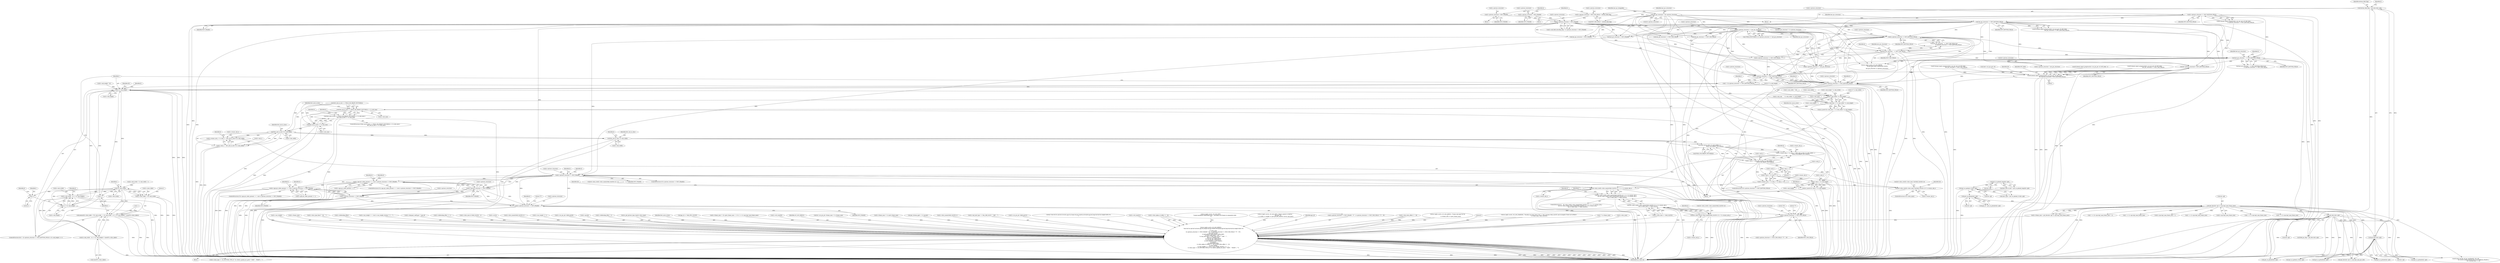 digraph "0_FFmpeg_29ffeef5e73b8f41ff3a3f2242d356759c66f91f@pointer" {
"1001781" [label="(Call,h0->picture_structure==PICT_BOTTOM_FIELD)"];
"1001313" [label="(Call,last_pic_structure == PICT_BOTTOM_FIELD)"];
"1001017" [label="(Call,last_pic_structure = h0->picture_structure)"];
"1000218" [label="(Call,h->picture_structure == PICT_BOTTOM_FIELD)"];
"1001387" [label="(Call,h->picture_structure == PICT_BOTTOM_FIELD)"];
"1001115" [label="(Call,h->picture_structure != PICT_FRAME)"];
"1001043" [label="(Call,h->picture_structure = PICT_FRAME)"];
"1001097" [label="(Call,h->picture_structure = PICT_FRAME)"];
"1001088" [label="(Call,h->picture_structure = PICT_TOP_FIELD + bottom_field_flag)"];
"1001081" [label="(Call,bottom_field_flag = get_bits1(&h->gb))"];
"1001083" [label="(Call,get_bits1(&h->gb))"];
"1001073" [label="(Call,get_bits1(&h->gb))"];
"1000997" [label="(Call,get_bits(&h->gb, h->sps.log2_max_frame_num))"];
"1000300" [label="(Call,get_ue_golomb(&h->gb))"];
"1000230" [label="(Call,get_ue_golomb_31(&h->gb))"];
"1000168" [label="(Call,get_ue_golomb_long(&h->gb))"];
"1001321" [label="(Call,h->picture_structure == last_pic_structure)"];
"1001393" [label="(Call,last_pic_structure   == PICT_BOTTOM_FIELD)"];
"1001384" [label="(Call,last_pic_structure   == PICT_TOP_FIELD)"];
"1001773" [label="(Call,ff_thread_report_progress(&h0->cur_pic_ptr->tf, INT_MAX,\n                                              h0->picture_structure==PICT_BOTTOM_FIELD))"];
"1001845" [label="(Call,h->picture_structure == PICT_BOTTOM_FIELD)"];
"1001843" [label="(Call,i = (h->picture_structure == PICT_BOTTOM_FIELD))"];
"1001850" [label="(Call,i<h->mb_height)"];
"1001862" [label="(Call,i*h->mb_stride)"];
"1001855" [label="(Call,i++)"];
"1001857" [label="(Call,memset(h->slice_table + i*h->mb_stride, -1, (h->mb_stride - (i+1==h->mb_height)) * sizeof(*h->slice_table)))"];
"1001858" [label="(Call,h->slice_table + i*h->mb_stride)"];
"1001870" [label="(Call,h->mb_stride - (i+1==h->mb_height))"];
"1001869" [label="(Call,(h->mb_stride - (i+1==h->mb_height)) * sizeof(*h->slice_table))"];
"1001874" [label="(Call,i+1==h->mb_height)"];
"1001875" [label="(Call,i+1)"];
"1001978" [label="(Call,h->mb_width * h->mb_height)"];
"1001974" [label="(Call,h->mb_num == h->mb_width * h->mb_height)"];
"1001973" [label="(Call,av_assert1(h->mb_num == h->mb_width * h->mb_height))"];
"1001987" [label="(Call,first_mb_in_slice << FIELD_OR_MBAFF_PICTURE(h) >= h->mb_num)"];
"1001986" [label="(Call,first_mb_in_slice << FIELD_OR_MBAFF_PICTURE(h) >= h->mb_num ||\n        first_mb_in_slice >= h->mb_num)"];
"1001995" [label="(Call,first_mb_in_slice >= h->mb_num)"];
"1002017" [label="(Call,first_mb_in_slice % h->mb_width)"];
"1002009" [label="(Call,h->resync_mb_x = h->mb_x =  first_mb_in_slice % h->mb_width)"];
"1002013" [label="(Call,h->mb_x =  first_mb_in_slice % h->mb_width)"];
"1002031" [label="(Call,first_mb_in_slice / h->mb_width)"];
"1002030" [label="(Call,(first_mb_in_slice / h->mb_width) <<\n                               FIELD_OR_MBAFF_PICTURE(h))"];
"1002022" [label="(Call,h->resync_mb_y = h->mb_y = (first_mb_in_slice / h->mb_width) <<\n                               FIELD_OR_MBAFF_PICTURE(h))"];
"1002926" [label="(Call,h0->slice_row[(h->slice_num-1)&(MAX_SLICES-1)]= h->resync_mb_y)"];
"1002945" [label="(Call,h0->slice_row[h->slice_num&(MAX_SLICES-1)] + 3 >= h->resync_mb_y)"];
"1002944" [label="(Call,h0->slice_row[h->slice_num&(MAX_SLICES-1)] + 3 >= h->resync_mb_y\n        && h0->slice_row[h->slice_num&(MAX_SLICES-1)] <= h->resync_mb_y\n        && h->slice_num >= MAX_SLICES)"];
"1002963" [label="(Call,h0->slice_row[h->slice_num&(MAX_SLICES-1)] <= h->resync_mb_y)"];
"1002962" [label="(Call,h0->slice_row[h->slice_num&(MAX_SLICES-1)] <= h->resync_mb_y\n        && h->slice_num >= MAX_SLICES)"];
"1002026" [label="(Call,h->mb_y = (first_mb_in_slice / h->mb_width) <<\n                               FIELD_OR_MBAFF_PICTURE(h))"];
"1002044" [label="(Call,h->resync_mb_y = h->mb_y = h->mb_y + 1)"];
"1002048" [label="(Call,h->mb_y = h->mb_y + 1)"];
"1002058" [label="(Call,h->mb_y < h->mb_height)"];
"1002057" [label="(Call,av_assert1(h->mb_y < h->mb_height))"];
"1002052" [label="(Call,h->mb_y + 1)"];
"1003314" [label="(Call,av_log(h->avctx, AV_LOG_DEBUG,\n               \"slice:%d %s mb:%d %c%s%s pps:%u frame:%d poc:%d/%d ref:%d/%d qp:%d loop:%d:%d:%d weight:%d%s %s\n\",\n               h->slice_num,\n               (h->picture_structure == PICT_FRAME ? \"F\" : h->picture_structure == PICT_TOP_FIELD ? \"T\" : \"B\"),\n               first_mb_in_slice,\n               av_get_picture_type_char(h->slice_type),\n               h->slice_type_fixed ? \" fix\" : \"\",\n               h->nal_unit_type == NAL_IDR_SLICE ? \" IDR\" : \"\",\n               pps_id, h->frame_num,\n               h->cur_pic_ptr->field_poc[0],\n               h->cur_pic_ptr->field_poc[1],\n               h->ref_count[0], h->ref_count[1],\n               h->qscale,\n               h->deblocking_filter,\n               h->slice_alpha_c0_offset / 2 - 26, h->slice_beta_offset / 2 - 26,\n               h->use_weight,\n               h->use_weight == 1 && h->use_weight_chroma ? \"c\" : \"\",\n               h->slice_type == AV_PICTURE_TYPE_B ? (h->direct_spatial_mv_pred ? \"SPAT\" : \"TEMP\") : \"\"))"];
"1002039" [label="(Call,h->picture_structure == PICT_BOTTOM_FIELD)"];
"1002066" [label="(Call,h->picture_structure == PICT_FRAME)"];
"1002151" [label="(Call,h->pps.pic_order_present == 1 && h->picture_structure == PICT_FRAME)"];
"1002201" [label="(Call,h->pps.pic_order_present == 1 && h->picture_structure == PICT_FRAME)"];
"1002159" [label="(Call,h->picture_structure == PICT_FRAME)"];
"1002209" [label="(Call,h->picture_structure == PICT_FRAME)"];
"1003324" [label="(Call,h->picture_structure == PICT_FRAME)"];
"1003331" [label="(Call,h->picture_structure == PICT_TOP_FIELD)"];
"1001096" [label="(Block,)"];
"1002018" [label="(Identifier,first_mb_in_slice)"];
"1001208" [label="(Call,1 << h->sps.log2_max_frame_num)"];
"1001677" [label="(Call,h->mb_width  * 16)"];
"1002195" [label="(Call,get_se_golomb(&h->gb))"];
"1002964" [label="(Call,h0->slice_row[h->slice_num&(MAX_SLICES-1)])"];
"1001082" [label="(Identifier,bottom_field_flag)"];
"1001774" [label="(Call,&h0->cur_pic_ptr->tf)"];
"1001084" [label="(Call,&h->gb)"];
"1001982" [label="(Call,h->mb_height)"];
"1000997" [label="(Call,get_bits(&h->gb, h->sps.log2_max_frame_num))"];
"1002048" [label="(Call,h->mb_y = h->mb_y + 1)"];
"1002038" [label="(ControlStructure,if (h->picture_structure == PICT_BOTTOM_FIELD))"];
"1002030" [label="(Call,(first_mb_in_slice / h->mb_width) <<\n                               FIELD_OR_MBAFF_PICTURE(h))"];
"1003420" [label="(Call,h->slice_type == AV_PICTURE_TYPE_B ? (h->direct_spatial_mv_pred ? \"SPAT\" : \"TEMP\") : \"\")"];
"1001104" [label="(Identifier,h)"];
"1002411" [label="(Call,ff_h264_decode_ref_pic_marking(h0, &h->gb,\n                                             !(h->avctx->active_thread_type & FF_THREAD_FRAME) ||\n                                             h0->current_slice == 0))"];
"1001437" [label="(Call,h->picture_structure = last_pic_structure)"];
"1001979" [label="(Call,h->mb_width)"];
"1001044" [label="(Call,h->picture_structure)"];
"1002023" [label="(Call,h->resync_mb_y)"];
"1003375" [label="(Call,h->ref_count[0])"];
"1001788" [label="(Identifier,h0)"];
"1002151" [label="(Call,h->pps.pic_order_present == 1 && h->picture_structure == PICT_FRAME)"];
"1002217" [label="(Identifier,h)"];
"1003318" [label="(Identifier,AV_LOG_DEBUG)"];
"1001780" [label="(Identifier,INT_MAX)"];
"1001881" [label="(Call,sizeof(*h->slice_table))"];
"1002109" [label="(Call,h->sps.log2_max_frame_num + 1)"];
"1002036" [label="(Call,FIELD_OR_MBAFF_PICTURE(h))"];
"1001129" [label="(Call,last_pic_structure != h->picture_structure)"];
"1001763" [label="(Call,h0->cur_pic_ptr->frame_num != h->frame_num)"];
"1002074" [label="(Identifier,h)"];
"1003324" [label="(Call,h->picture_structure == PICT_FRAME)"];
"1001451" [label="(Call,h->frame_num != h->prev_frame_num)"];
"1000998" [label="(Call,&h->gb)"];
"1001317" [label="(Call,!FIELD_PICTURE(h) || h->picture_structure == last_pic_structure)"];
"1001325" [label="(Identifier,last_pic_structure)"];
"1001385" [label="(Identifier,last_pic_structure)"];
"1001857" [label="(Call,memset(h->slice_table + i*h->mb_stride, -1, (h->mb_stride - (i+1==h->mb_height)) * sizeof(*h->slice_table)))"];
"1003333" [label="(Identifier,h)"];
"1003323" [label="(Call,h->picture_structure == PICT_FRAME ? \"F\" : h->picture_structure == PICT_TOP_FIELD ? \"T\" : \"B\")"];
"1002065" [label="(ControlStructure,if (h->picture_structure == PICT_FRAME))"];
"1002010" [label="(Call,h->resync_mb_x)"];
"1001985" [label="(ControlStructure,if (first_mb_in_slice << FIELD_OR_MBAFF_PICTURE(h) >= h->mb_num ||\n        first_mb_in_slice >= h->mb_num))"];
"1002590" [label="(Call,get_chroma_qp(h, 1, h->qscale))"];
"1002163" [label="(Identifier,PICT_FRAME)"];
"1002201" [label="(Call,h->pps.pic_order_present == 1 && h->picture_structure == PICT_FRAME)"];
"1001092" [label="(Call,PICT_TOP_FIELD + bottom_field_flag)"];
"1001997" [label="(Call,h->mb_num)"];
"1002068" [label="(Identifier,h)"];
"1002968" [label="(Call,h->slice_num&(MAX_SLICES-1))"];
"1001743" [label="(Call,h->picture_structure == last_pic_structure)"];
"1001305" [label="(Call,ff_thread_report_progress(&h0->cur_pic_ptr->tf, INT_MAX,\n                                           last_pic_structure == PICT_BOTTOM_FIELD))"];
"1001314" [label="(Identifier,last_pic_structure)"];
"1002094" [label="(Identifier,h)"];
"1001113" [label="(Identifier,h)"];
"1001088" [label="(Call,h->picture_structure = PICT_TOP_FIELD + bottom_field_flag)"];
"1002049" [label="(Call,h->mb_y)"];
"1002026" [label="(Call,h->mb_y = (first_mb_in_slice / h->mb_width) <<\n                               FIELD_OR_MBAFF_PICTURE(h))"];
"1000218" [label="(Call,h->picture_structure == PICT_BOTTOM_FIELD)"];
"1002024" [label="(Identifier,h)"];
"1001896" [label="(Call,h->mb_height * h->mb_stride)"];
"1001844" [label="(Identifier,i)"];
"1001083" [label="(Call,get_bits1(&h->gb))"];
"1001973" [label="(Call,av_assert1(h->mb_num == h->mb_width * h->mb_height))"];
"1000301" [label="(Call,&h->gb)"];
"1003328" [label="(Identifier,PICT_FRAME)"];
"1002922" [label="(ControlStructure,if (h->slice_num))"];
"1000298" [label="(Call,pps_id = get_ue_golomb(&h->gb))"];
"1003349" [label="(Call,h->nal_unit_type == NAL_IDR_SLICE ? \" IDR\" : \"\")"];
"1002980" [label="(Identifier,h)"];
"1000169" [label="(Call,&h->gb)"];
"1003332" [label="(Call,h->picture_structure)"];
"1003368" [label="(Call,h->cur_pic_ptr->field_poc[1])"];
"1003319" [label="(Literal,\"slice:%d %s mb:%d %c%s%s pps:%u frame:%d poc:%d/%d ref:%d/%d qp:%d loop:%d:%d:%d weight:%d%s %s\n\")"];
"1001878" [label="(Call,h->mb_height)"];
"1003380" [label="(Call,h->ref_count[1])"];
"1001313" [label="(Call,last_pic_structure == PICT_BOTTOM_FIELD)"];
"1002058" [label="(Call,h->mb_y < h->mb_height)"];
"1003337" [label="(Literal,\"B\")"];
"1001867" [label="(Call,-1)"];
"1001995" [label="(Call,first_mb_in_slice >= h->mb_num)"];
"1001876" [label="(Identifier,i)"];
"1002045" [label="(Call,h->resync_mb_y)"];
"1001363" [label="(Call,last_pic_structure != PICT_FRAME)"];
"1003331" [label="(Call,h->picture_structure == PICT_TOP_FIELD)"];
"1001988" [label="(Call,first_mb_in_slice << FIELD_OR_MBAFF_PICTURE(h))"];
"1002940" [label="(Call,h->resync_mb_y)"];
"1002066" [label="(Call,h->picture_structure == PICT_FRAME)"];
"1000993" [label="(Call,h->frame_num = get_bits(&h->gb, h->sps.log2_max_frame_num))"];
"1001875" [label="(Call,i+1)"];
"1002017" [label="(Call,first_mb_in_slice % h->mb_width)"];
"1003435" [label="(MethodReturn,static int)"];
"1002032" [label="(Identifier,first_mb_in_slice)"];
"1001111" [label="(Call,h->mb_field_decoding_flag = h->picture_structure != PICT_FRAME)"];
"1002040" [label="(Call,h->picture_structure)"];
"1001785" [label="(Identifier,PICT_BOTTOM_FIELD)"];
"1001846" [label="(Call,h->picture_structure)"];
"1001080" [label="(Block,)"];
"1003391" [label="(Call,h->slice_alpha_c0_offset / 2 - 26)"];
"1001321" [label="(Call,h->picture_structure == last_pic_structure)"];
"1001850" [label="(Call,i<h->mb_height)"];
"1001842" [label="(ControlStructure,for(i = (h->picture_structure == PICT_BOTTOM_FIELD); i<h->mb_height; i++))"];
"1001781" [label="(Call,h0->picture_structure==PICT_BOTTOM_FIELD)"];
"1001101" [label="(Identifier,PICT_FRAME)"];
"1001479" [label="(Call,1 << h->sps.log2_max_frame_num)"];
"1001331" [label="(Call,last_pic_structure != PICT_FRAME)"];
"1001392" [label="(Call,last_pic_structure   == PICT_BOTTOM_FIELD &&\n                           h->picture_structure == PICT_TOP_FIELD)"];
"1001989" [label="(Identifier,first_mb_in_slice)"];
"1002022" [label="(Call,h->resync_mb_y = h->mb_y = (first_mb_in_slice / h->mb_width) <<\n                               FIELD_OR_MBAFF_PICTURE(h))"];
"1001386" [label="(Identifier,PICT_TOP_FIELD)"];
"1001858" [label="(Call,h->slice_table + i*h->mb_stride)"];
"1002927" [label="(Call,h0->slice_row[(h->slice_num-1)&(MAX_SLICES-1)])"];
"1002009" [label="(Call,h->resync_mb_x = h->mb_x =  first_mb_in_slice % h->mb_width)"];
"1002832" [label="(Call,av_log(h->avctx, AV_LOG_INFO,\n                       \"Cannot parallelize deblocking type 1, decoding such frames in sequential order\n\"))"];
"1000887" [label="(Call,av_log(h->avctx, AV_LOG_INFO, \"Reinit context to %dx%d, \"\n               \"pix_fmt: %s\n\", h->width, h->height, av_get_pix_fmt_name(h->avctx->pix_fmt)))"];
"1001343" [label="(Call,last_pic_structure == PICT_TOP_FIELD)"];
"1002122" [label="(Call,get_ue_golomb(&h->gb))"];
"1001388" [label="(Call,h->picture_structure)"];
"1000127" [label="(Block,)"];
"1003357" [label="(Identifier,pps_id)"];
"1001852" [label="(Call,h->mb_height)"];
"1002949" [label="(Identifier,h0)"];
"1001002" [label="(Call,h->sps.log2_max_frame_num)"];
"1002213" [label="(Identifier,PICT_FRAME)"];
"1000719" [label="(Call,16 * h->mb_width)"];
"1001023" [label="(Identifier,last_pic_droppable)"];
"1000230" [label="(Call,get_ue_golomb_31(&h->gb))"];
"1001884" [label="(Identifier,h)"];
"1002946" [label="(Call,h0->slice_row[h->slice_num&(MAX_SLICES-1)] + 3)"];
"1002963" [label="(Call,h0->slice_row[h->slice_num&(MAX_SLICES-1)] <= h->resync_mb_y)"];
"1002996" [label="(Identifier,j)"];
"1003398" [label="(Call,h->slice_beta_offset / 2 - 26)"];
"1002210" [label="(Call,h->picture_structure)"];
"1002226" [label="(Identifier,h)"];
"1001322" [label="(Call,h->picture_structure)"];
"1001911" [label="(Identifier,h0)"];
"1002046" [label="(Identifier,h)"];
"1001119" [label="(Identifier,PICT_FRAME)"];
"1001500" [label="(Call,av_log(h->avctx, AV_LOG_DEBUG, \"Frame num gap %d %d\n\",\n                   h->frame_num, h->prev_frame_num))"];
"1002152" [label="(Call,h->pps.pic_order_present == 1)"];
"1002943" [label="(ControlStructure,if (   h0->slice_row[h->slice_num&(MAX_SLICES-1)] + 3 >= h->resync_mb_y\n        && h0->slice_row[h->slice_num&(MAX_SLICES-1)] <= h->resync_mb_y\n        && h->slice_num >= MAX_SLICES))"];
"1001396" [label="(Call,h->picture_structure == PICT_TOP_FIELD)"];
"1002033" [label="(Call,h->mb_width)"];
"1002944" [label="(Call,h0->slice_row[h->slice_num&(MAX_SLICES-1)] + 3 >= h->resync_mb_y\n        && h0->slice_row[h->slice_num&(MAX_SLICES-1)] <= h->resync_mb_y\n        && h->slice_num >= MAX_SLICES)"];
"1001782" [label="(Call,h0->picture_structure)"];
"1001773" [label="(Call,ff_thread_report_progress(&h0->cur_pic_ptr->tf, INT_MAX,\n                                              h0->picture_structure==PICT_BOTTOM_FIELD))"];
"1003434" [label="(Literal,0)"];
"1001395" [label="(Identifier,PICT_BOTTOM_FIELD)"];
"1001864" [label="(Call,h->mb_stride)"];
"1002984" [label="(Call,av_log(h->avctx, AV_LOG_WARNING, \"Possibly too many slices (%d >= %d), increase MAX_SLICES and recompile if there are artifacts\n\", h->slice_num, MAX_SLICES))"];
"1002178" [label="(Identifier,h)"];
"1001097" [label="(Call,h->picture_structure = PICT_FRAME)"];
"1001018" [label="(Identifier,last_pic_structure)"];
"1001870" [label="(Call,h->mb_stride - (i+1==h->mb_height))"];
"1002097" [label="(Call,2 * h->frame_num)"];
"1002945" [label="(Call,h0->slice_row[h->slice_num&(MAX_SLICES-1)] + 3 >= h->resync_mb_y)"];
"1002067" [label="(Call,h->picture_structure)"];
"1001986" [label="(Call,first_mb_in_slice << FIELD_OR_MBAFF_PICTURE(h) >= h->mb_num ||\n        first_mb_in_slice >= h->mb_num)"];
"1002966" [label="(Identifier,h0)"];
"1001043" [label="(Call,h->picture_structure = PICT_FRAME)"];
"1001398" [label="(Identifier,h)"];
"1002019" [label="(Call,h->mb_width)"];
"1003320" [label="(Call,h->slice_num)"];
"1001772" [label="(Block,)"];
"1002070" [label="(Identifier,PICT_FRAME)"];
"1001391" [label="(Identifier,PICT_BOTTOM_FIELD)"];
"1001849" [label="(Identifier,PICT_BOTTOM_FIELD)"];
"1001856" [label="(Identifier,i)"];
"1001871" [label="(Call,h->mb_stride)"];
"1002959" [label="(Call,h->resync_mb_y)"];
"1003405" [label="(Call,h->use_weight)"];
"1000219" [label="(Call,h->picture_structure)"];
"1001375" [label="(Call,last_pic_structure == PICT_TOP_FIELD)"];
"1003329" [label="(Literal,\"F\")"];
"1001987" [label="(Call,first_mb_in_slice << FIELD_OR_MBAFF_PICTURE(h) >= h->mb_num)"];
"1000686" [label="(Call,h->mb_stride = h->mb_width + 1)"];
"1003358" [label="(Call,h->frame_num)"];
"1002027" [label="(Call,h->mb_y)"];
"1003343" [label="(Call,h->slice_type_fixed ? \" fix\" : \"\")"];
"1002043" [label="(Identifier,PICT_BOTTOM_FIELD)"];
"1003313" [label="(Block,)"];
"1001862" [label="(Call,i*h->mb_stride)"];
"1002502" [label="(Call,get_ue_golomb_31(&h->gb))"];
"1001017" [label="(Call,last_pic_structure = h0->picture_structure)"];
"1000728" [label="(Call,16 * h->mb_height)"];
"1001860" [label="(Identifier,h)"];
"1002538" [label="(Call,get_se_golomb(&h->gb))"];
"1002060" [label="(Identifier,h)"];
"1002052" [label="(Call,h->mb_y + 1)"];
"1000166" [label="(Call,first_mb_in_slice = get_ue_golomb_long(&h->gb))"];
"1003388" [label="(Call,h->deblocking_filter)"];
"1001859" [label="(Call,h->slice_table)"];
"1003408" [label="(Call,h->use_weight == 1 && h->use_weight_chroma ? \"c\" : \"\")"];
"1001869" [label="(Call,(h->mb_stride - (i+1==h->mb_height)) * sizeof(*h->slice_table))"];
"1001843" [label="(Call,i = (h->picture_structure == PICT_BOTTOM_FIELD))"];
"1002159" [label="(Call,h->picture_structure == PICT_FRAME)"];
"1001115" [label="(Call,h->picture_structure != PICT_FRAME)"];
"1001845" [label="(Call,h->picture_structure == PICT_BOTTOM_FIELD)"];
"1001089" [label="(Call,h->picture_structure)"];
"1002140" [label="(Call,get_bits(&h->gb, h->sps.log2_max_poc_lsb))"];
"1001393" [label="(Call,last_pic_structure   == PICT_BOTTOM_FIELD)"];
"1001071" [label="(Call,field_pic_flag = get_bits1(&h->gb))"];
"1000300" [label="(Call,get_ue_golomb(&h->gb))"];
"1001556" [label="(Call,1 << h->sps.log2_max_frame_num)"];
"1001855" [label="(Call,i++)"];
"1000675" [label="(Call,h->mb_num    = h->mb_width * h->mb_height)"];
"1002209" [label="(Call,h->picture_structure == PICT_FRAME)"];
"1002202" [label="(Call,h->pps.pic_order_present == 1)"];
"1002044" [label="(Call,h->resync_mb_y = h->mb_y = h->mb_y + 1)"];
"1001073" [label="(Call,get_bits1(&h->gb))"];
"1000980" [label="(Call,h->dequant_coeff_pps != pps_id)"];
"1002053" [label="(Call,h->mb_y)"];
"1002794" [label="(Call,h->deblocking_filter == 1)"];
"1002083" [label="(Call,1 << h->sps.log2_max_frame_num)"];
"1002926" [label="(Call,h0->slice_row[(h->slice_num-1)&(MAX_SLICES-1)]= h->resync_mb_y)"];
"1001090" [label="(Identifier,h)"];
"1003325" [label="(Call,h->picture_structure)"];
"1001387" [label="(Call,h->picture_structure == PICT_BOTTOM_FIELD)"];
"1002013" [label="(Call,h->mb_x =  first_mb_in_slice % h->mb_width)"];
"1002062" [label="(Call,h->mb_height)"];
"1001394" [label="(Identifier,last_pic_structure)"];
"1001384" [label="(Call,last_pic_structure   == PICT_TOP_FIELD)"];
"1001868" [label="(Literal,1)"];
"1003013" [label="(Call,h->slice_num & (MAX_SLICES - 1))"];
"1001116" [label="(Call,h->picture_structure)"];
"1001081" [label="(Call,bottom_field_flag = get_bits1(&h->gb))"];
"1001992" [label="(Call,h->mb_num)"];
"1002200" [label="(ControlStructure,if (h->pps.pic_order_present == 1 && h->picture_structure == PICT_FRAME))"];
"1001974" [label="(Call,h->mb_num == h->mb_width * h->mb_height)"];
"1001042" [label="(Block,)"];
"1001581" [label="(Call,ff_thread_report_progress(&h->cur_pic_ptr->tf, INT_MAX, 1))"];
"1000231" [label="(Call,&h->gb)"];
"1001389" [label="(Identifier,h)"];
"1002975" [label="(Call,h->resync_mb_y)"];
"1001098" [label="(Call,h->picture_structure)"];
"1000228" [label="(Call,slice_type = get_ue_golomb_31(&h->gb))"];
"1001975" [label="(Call,h->mb_num)"];
"1001877" [label="(Literal,1)"];
"1002107" [label="(Call,1 << (h->sps.log2_max_frame_num + 1))"];
"1001863" [label="(Identifier,i)"];
"1001978" [label="(Call,h->mb_width * h->mb_height)"];
"1001879" [label="(Identifier,h)"];
"1002056" [label="(Literal,1)"];
"1003315" [label="(Call,h->avctx)"];
"1002962" [label="(Call,h0->slice_row[h->slice_num&(MAX_SLICES-1)] <= h->resync_mb_y\n        && h->slice_num >= MAX_SLICES)"];
"1002951" [label="(Call,h->slice_num&(MAX_SLICES-1))"];
"1001874" [label="(Call,i+1==h->mb_height)"];
"1003410" [label="(Call,h->use_weight == 1)"];
"1002037" [label="(Identifier,h)"];
"1001851" [label="(Identifier,i)"];
"1000210" [label="(Call,ff_thread_report_progress(&h->cur_pic_ptr->tf, INT_MAX,\n                                          h->picture_structure == PICT_BOTTOM_FIELD))"];
"1003330" [label="(Call,h->picture_structure == PICT_TOP_FIELD ? \"T\" : \"B\")"];
"1000222" [label="(Identifier,PICT_BOTTOM_FIELD)"];
"1002011" [label="(Identifier,h)"];
"1002150" [label="(ControlStructure,if (h->pps.pic_order_present == 1 && h->picture_structure == PICT_FRAME))"];
"1001074" [label="(Call,&h->gb)"];
"1002041" [label="(Identifier,h)"];
"1002986" [label="(Identifier,h)"];
"1001682" [label="(Call,h->mb_height * 16)"];
"1001047" [label="(Identifier,PICT_FRAME)"];
"1001996" [label="(Identifier,first_mb_in_slice)"];
"1001367" [label="(Call,ff_thread_report_progress(&h0->cur_pic_ptr->tf, INT_MAX,\n                                                   last_pic_structure == PICT_TOP_FIELD))"];
"1002166" [label="(Identifier,h)"];
"1002014" [label="(Call,h->mb_x)"];
"1001402" [label="(Call,av_log(h->avctx, AV_LOG_ERROR,\n                               \"Invalid field mode combination %d/%d\n\",\n                               last_pic_structure, h->picture_structure))"];
"1002003" [label="(Identifier,h)"];
"1002248" [label="(Call,get_ue_golomb(&h->gb))"];
"1001335" [label="(Call,ff_thread_report_progress(&h0->cur_pic_ptr->tf, INT_MAX,\n                                               last_pic_structure == PICT_TOP_FIELD))"];
"1003314" [label="(Call,av_log(h->avctx, AV_LOG_DEBUG,\n               \"slice:%d %s mb:%d %c%s%s pps:%u frame:%d poc:%d/%d ref:%d/%d qp:%d loop:%d:%d:%d weight:%d%s %s\n\",\n               h->slice_num,\n               (h->picture_structure == PICT_FRAME ? \"F\" : h->picture_structure == PICT_TOP_FIELD ? \"T\" : \"B\"),\n               first_mb_in_slice,\n               av_get_picture_type_char(h->slice_type),\n               h->slice_type_fixed ? \" fix\" : \"\",\n               h->nal_unit_type == NAL_IDR_SLICE ? \" IDR\" : \"\",\n               pps_id, h->frame_num,\n               h->cur_pic_ptr->field_poc[0],\n               h->cur_pic_ptr->field_poc[1],\n               h->ref_count[0], h->ref_count[1],\n               h->qscale,\n               h->deblocking_filter,\n               h->slice_alpha_c0_offset / 2 - 26, h->slice_beta_offset / 2 - 26,\n               h->use_weight,\n               h->use_weight == 1 && h->use_weight_chroma ? \"c\" : \"\",\n               h->slice_type == AV_PICTURE_TYPE_B ? (h->direct_spatial_mv_pred ? \"SPAT\" : \"TEMP\") : \"\"))"];
"1002039" [label="(Call,h->picture_structure == PICT_BOTTOM_FIELD)"];
"1002059" [label="(Call,h->mb_y)"];
"1002031" [label="(Call,first_mb_in_slice / h->mb_width)"];
"1003336" [label="(Literal,\"T\")"];
"1003361" [label="(Call,h->cur_pic_ptr->field_poc[0])"];
"1003385" [label="(Call,h->qscale)"];
"1002814" [label="(Call,h->deblocking_filter = 2)"];
"1000168" [label="(Call,get_ue_golomb_long(&h->gb))"];
"1002160" [label="(Call,h->picture_structure)"];
"1003339" [label="(Call,av_get_picture_type_char(h->slice_type))"];
"1001383" [label="(Call,last_pic_structure   == PICT_TOP_FIELD &&\n                           h->picture_structure == PICT_BOTTOM_FIELD)"];
"1003335" [label="(Identifier,PICT_TOP_FIELD)"];
"1003338" [label="(Identifier,first_mb_in_slice)"];
"1001315" [label="(Identifier,PICT_BOTTOM_FIELD)"];
"1002978" [label="(Call,h->slice_num >= MAX_SLICES)"];
"1000306" [label="(Call,pps_id >= MAX_PPS_COUNT)"];
"1001019" [label="(Call,h0->picture_structure)"];
"1001469" [label="(Call,h->frame_num != (h->prev_frame_num + 1) % (1 << h->sps.log2_max_frame_num))"];
"1002057" [label="(Call,av_assert1(h->mb_y < h->mb_height))"];
"1001781" -> "1001773"  [label="AST: "];
"1001781" -> "1001785"  [label="CFG: "];
"1001782" -> "1001781"  [label="AST: "];
"1001785" -> "1001781"  [label="AST: "];
"1001773" -> "1001781"  [label="CFG: "];
"1001781" -> "1003435"  [label="DDG: "];
"1001781" -> "1003435"  [label="DDG: "];
"1001781" -> "1001773"  [label="DDG: "];
"1001781" -> "1001773"  [label="DDG: "];
"1001313" -> "1001781"  [label="DDG: "];
"1000218" -> "1001781"  [label="DDG: "];
"1001387" -> "1001781"  [label="DDG: "];
"1001393" -> "1001781"  [label="DDG: "];
"1001781" -> "1001845"  [label="DDG: "];
"1001781" -> "1002039"  [label="DDG: "];
"1001313" -> "1001305"  [label="AST: "];
"1001313" -> "1001315"  [label="CFG: "];
"1001314" -> "1001313"  [label="AST: "];
"1001315" -> "1001313"  [label="AST: "];
"1001305" -> "1001313"  [label="CFG: "];
"1001313" -> "1003435"  [label="DDG: "];
"1001313" -> "1003435"  [label="DDG: "];
"1001313" -> "1001305"  [label="DDG: "];
"1001313" -> "1001305"  [label="DDG: "];
"1001017" -> "1001313"  [label="DDG: "];
"1000218" -> "1001313"  [label="DDG: "];
"1001313" -> "1001321"  [label="DDG: "];
"1001313" -> "1001331"  [label="DDG: "];
"1001313" -> "1001343"  [label="DDG: "];
"1001313" -> "1001363"  [label="DDG: "];
"1001313" -> "1001375"  [label="DDG: "];
"1001313" -> "1001384"  [label="DDG: "];
"1001313" -> "1001387"  [label="DDG: "];
"1001313" -> "1001393"  [label="DDG: "];
"1001313" -> "1001743"  [label="DDG: "];
"1001313" -> "1001845"  [label="DDG: "];
"1001313" -> "1002039"  [label="DDG: "];
"1001017" -> "1000127"  [label="AST: "];
"1001017" -> "1001019"  [label="CFG: "];
"1001018" -> "1001017"  [label="AST: "];
"1001019" -> "1001017"  [label="AST: "];
"1001023" -> "1001017"  [label="CFG: "];
"1001017" -> "1003435"  [label="DDG: "];
"1001017" -> "1003435"  [label="DDG: "];
"1001017" -> "1001129"  [label="DDG: "];
"1001017" -> "1001321"  [label="DDG: "];
"1001017" -> "1001331"  [label="DDG: "];
"1001017" -> "1001343"  [label="DDG: "];
"1001017" -> "1001363"  [label="DDG: "];
"1001017" -> "1001375"  [label="DDG: "];
"1001017" -> "1001384"  [label="DDG: "];
"1001017" -> "1001743"  [label="DDG: "];
"1000218" -> "1000210"  [label="AST: "];
"1000218" -> "1000222"  [label="CFG: "];
"1000219" -> "1000218"  [label="AST: "];
"1000222" -> "1000218"  [label="AST: "];
"1000210" -> "1000218"  [label="CFG: "];
"1000218" -> "1003435"  [label="DDG: "];
"1000218" -> "1003435"  [label="DDG: "];
"1000218" -> "1000210"  [label="DDG: "];
"1000218" -> "1000210"  [label="DDG: "];
"1000218" -> "1001387"  [label="DDG: "];
"1000218" -> "1001393"  [label="DDG: "];
"1000218" -> "1001845"  [label="DDG: "];
"1000218" -> "1002039"  [label="DDG: "];
"1001387" -> "1001383"  [label="AST: "];
"1001387" -> "1001391"  [label="CFG: "];
"1001388" -> "1001387"  [label="AST: "];
"1001391" -> "1001387"  [label="AST: "];
"1001383" -> "1001387"  [label="CFG: "];
"1001387" -> "1003435"  [label="DDG: "];
"1001387" -> "1003435"  [label="DDG: "];
"1001387" -> "1001383"  [label="DDG: "];
"1001387" -> "1001383"  [label="DDG: "];
"1001115" -> "1001387"  [label="DDG: "];
"1001321" -> "1001387"  [label="DDG: "];
"1001387" -> "1001393"  [label="DDG: "];
"1001387" -> "1001396"  [label="DDG: "];
"1001387" -> "1001402"  [label="DDG: "];
"1001387" -> "1001743"  [label="DDG: "];
"1001387" -> "1001845"  [label="DDG: "];
"1001387" -> "1001845"  [label="DDG: "];
"1001387" -> "1002039"  [label="DDG: "];
"1001387" -> "1002039"  [label="DDG: "];
"1001115" -> "1001111"  [label="AST: "];
"1001115" -> "1001119"  [label="CFG: "];
"1001116" -> "1001115"  [label="AST: "];
"1001119" -> "1001115"  [label="AST: "];
"1001111" -> "1001115"  [label="CFG: "];
"1001115" -> "1003435"  [label="DDG: "];
"1001115" -> "1003435"  [label="DDG: "];
"1001115" -> "1001111"  [label="DDG: "];
"1001115" -> "1001111"  [label="DDG: "];
"1001043" -> "1001115"  [label="DDG: "];
"1001097" -> "1001115"  [label="DDG: "];
"1001088" -> "1001115"  [label="DDG: "];
"1001115" -> "1001129"  [label="DDG: "];
"1001115" -> "1001321"  [label="DDG: "];
"1001115" -> "1001331"  [label="DDG: "];
"1001115" -> "1001363"  [label="DDG: "];
"1001115" -> "1001396"  [label="DDG: "];
"1001115" -> "1001402"  [label="DDG: "];
"1001115" -> "1001743"  [label="DDG: "];
"1001115" -> "1001845"  [label="DDG: "];
"1001115" -> "1002039"  [label="DDG: "];
"1001115" -> "1002066"  [label="DDG: "];
"1001043" -> "1001042"  [label="AST: "];
"1001043" -> "1001047"  [label="CFG: "];
"1001044" -> "1001043"  [label="AST: "];
"1001047" -> "1001043"  [label="AST: "];
"1001113" -> "1001043"  [label="CFG: "];
"1001097" -> "1001096"  [label="AST: "];
"1001097" -> "1001101"  [label="CFG: "];
"1001098" -> "1001097"  [label="AST: "];
"1001101" -> "1001097"  [label="AST: "];
"1001104" -> "1001097"  [label="CFG: "];
"1001088" -> "1001080"  [label="AST: "];
"1001088" -> "1001092"  [label="CFG: "];
"1001089" -> "1001088"  [label="AST: "];
"1001092" -> "1001088"  [label="AST: "];
"1001113" -> "1001088"  [label="CFG: "];
"1001088" -> "1003435"  [label="DDG: "];
"1001081" -> "1001088"  [label="DDG: "];
"1001081" -> "1001080"  [label="AST: "];
"1001081" -> "1001083"  [label="CFG: "];
"1001082" -> "1001081"  [label="AST: "];
"1001083" -> "1001081"  [label="AST: "];
"1001090" -> "1001081"  [label="CFG: "];
"1001081" -> "1003435"  [label="DDG: "];
"1001083" -> "1001081"  [label="DDG: "];
"1001081" -> "1001092"  [label="DDG: "];
"1001083" -> "1001084"  [label="CFG: "];
"1001084" -> "1001083"  [label="AST: "];
"1001083" -> "1003435"  [label="DDG: "];
"1001073" -> "1001083"  [label="DDG: "];
"1001083" -> "1002122"  [label="DDG: "];
"1001083" -> "1002140"  [label="DDG: "];
"1001083" -> "1002195"  [label="DDG: "];
"1001083" -> "1002248"  [label="DDG: "];
"1001083" -> "1002411"  [label="DDG: "];
"1001083" -> "1002502"  [label="DDG: "];
"1001083" -> "1002538"  [label="DDG: "];
"1001073" -> "1001071"  [label="AST: "];
"1001073" -> "1001074"  [label="CFG: "];
"1001074" -> "1001073"  [label="AST: "];
"1001071" -> "1001073"  [label="CFG: "];
"1001073" -> "1003435"  [label="DDG: "];
"1001073" -> "1001071"  [label="DDG: "];
"1000997" -> "1001073"  [label="DDG: "];
"1001073" -> "1002122"  [label="DDG: "];
"1001073" -> "1002140"  [label="DDG: "];
"1001073" -> "1002195"  [label="DDG: "];
"1001073" -> "1002248"  [label="DDG: "];
"1001073" -> "1002411"  [label="DDG: "];
"1001073" -> "1002502"  [label="DDG: "];
"1001073" -> "1002538"  [label="DDG: "];
"1000997" -> "1000993"  [label="AST: "];
"1000997" -> "1001002"  [label="CFG: "];
"1000998" -> "1000997"  [label="AST: "];
"1001002" -> "1000997"  [label="AST: "];
"1000993" -> "1000997"  [label="CFG: "];
"1000997" -> "1003435"  [label="DDG: "];
"1000997" -> "1003435"  [label="DDG: "];
"1000997" -> "1000993"  [label="DDG: "];
"1000997" -> "1000993"  [label="DDG: "];
"1000300" -> "1000997"  [label="DDG: "];
"1000997" -> "1001208"  [label="DDG: "];
"1000997" -> "1001479"  [label="DDG: "];
"1000997" -> "1001556"  [label="DDG: "];
"1000997" -> "1002083"  [label="DDG: "];
"1000997" -> "1002107"  [label="DDG: "];
"1000997" -> "1002109"  [label="DDG: "];
"1000997" -> "1002122"  [label="DDG: "];
"1000997" -> "1002140"  [label="DDG: "];
"1000997" -> "1002195"  [label="DDG: "];
"1000997" -> "1002248"  [label="DDG: "];
"1000997" -> "1002411"  [label="DDG: "];
"1000997" -> "1002502"  [label="DDG: "];
"1000997" -> "1002538"  [label="DDG: "];
"1000300" -> "1000298"  [label="AST: "];
"1000300" -> "1000301"  [label="CFG: "];
"1000301" -> "1000300"  [label="AST: "];
"1000298" -> "1000300"  [label="CFG: "];
"1000300" -> "1003435"  [label="DDG: "];
"1000300" -> "1000298"  [label="DDG: "];
"1000230" -> "1000300"  [label="DDG: "];
"1000230" -> "1000228"  [label="AST: "];
"1000230" -> "1000231"  [label="CFG: "];
"1000231" -> "1000230"  [label="AST: "];
"1000228" -> "1000230"  [label="CFG: "];
"1000230" -> "1003435"  [label="DDG: "];
"1000230" -> "1000228"  [label="DDG: "];
"1000168" -> "1000230"  [label="DDG: "];
"1000168" -> "1000166"  [label="AST: "];
"1000168" -> "1000169"  [label="CFG: "];
"1000169" -> "1000168"  [label="AST: "];
"1000166" -> "1000168"  [label="CFG: "];
"1000168" -> "1000166"  [label="DDG: "];
"1001321" -> "1001317"  [label="AST: "];
"1001321" -> "1001325"  [label="CFG: "];
"1001322" -> "1001321"  [label="AST: "];
"1001325" -> "1001321"  [label="AST: "];
"1001317" -> "1001321"  [label="CFG: "];
"1001321" -> "1003435"  [label="DDG: "];
"1001321" -> "1003435"  [label="DDG: "];
"1001321" -> "1001317"  [label="DDG: "];
"1001321" -> "1001317"  [label="DDG: "];
"1001321" -> "1001331"  [label="DDG: "];
"1001321" -> "1001343"  [label="DDG: "];
"1001321" -> "1001363"  [label="DDG: "];
"1001321" -> "1001375"  [label="DDG: "];
"1001321" -> "1001384"  [label="DDG: "];
"1001321" -> "1001396"  [label="DDG: "];
"1001321" -> "1001402"  [label="DDG: "];
"1001321" -> "1001743"  [label="DDG: "];
"1001321" -> "1001743"  [label="DDG: "];
"1001321" -> "1001845"  [label="DDG: "];
"1001321" -> "1002039"  [label="DDG: "];
"1001393" -> "1001392"  [label="AST: "];
"1001393" -> "1001395"  [label="CFG: "];
"1001394" -> "1001393"  [label="AST: "];
"1001395" -> "1001393"  [label="AST: "];
"1001398" -> "1001393"  [label="CFG: "];
"1001392" -> "1001393"  [label="CFG: "];
"1001393" -> "1003435"  [label="DDG: "];
"1001393" -> "1003435"  [label="DDG: "];
"1001393" -> "1001392"  [label="DDG: "];
"1001393" -> "1001392"  [label="DDG: "];
"1001384" -> "1001393"  [label="DDG: "];
"1001393" -> "1001402"  [label="DDG: "];
"1001393" -> "1001437"  [label="DDG: "];
"1001393" -> "1001743"  [label="DDG: "];
"1001393" -> "1001845"  [label="DDG: "];
"1001393" -> "1002039"  [label="DDG: "];
"1001384" -> "1001383"  [label="AST: "];
"1001384" -> "1001386"  [label="CFG: "];
"1001385" -> "1001384"  [label="AST: "];
"1001386" -> "1001384"  [label="AST: "];
"1001389" -> "1001384"  [label="CFG: "];
"1001383" -> "1001384"  [label="CFG: "];
"1001384" -> "1003435"  [label="DDG: "];
"1001384" -> "1003435"  [label="DDG: "];
"1001384" -> "1001383"  [label="DDG: "];
"1001384" -> "1001383"  [label="DDG: "];
"1001384" -> "1001396"  [label="DDG: "];
"1001384" -> "1001402"  [label="DDG: "];
"1001384" -> "1001437"  [label="DDG: "];
"1001384" -> "1001743"  [label="DDG: "];
"1001384" -> "1003331"  [label="DDG: "];
"1001773" -> "1001772"  [label="AST: "];
"1001774" -> "1001773"  [label="AST: "];
"1001780" -> "1001773"  [label="AST: "];
"1001788" -> "1001773"  [label="CFG: "];
"1001773" -> "1003435"  [label="DDG: "];
"1001773" -> "1003435"  [label="DDG: "];
"1001773" -> "1003435"  [label="DDG: "];
"1001773" -> "1003435"  [label="DDG: "];
"1001335" -> "1001773"  [label="DDG: "];
"1001335" -> "1001773"  [label="DDG: "];
"1001305" -> "1001773"  [label="DDG: "];
"1001305" -> "1001773"  [label="DDG: "];
"1001367" -> "1001773"  [label="DDG: "];
"1001367" -> "1001773"  [label="DDG: "];
"1000210" -> "1001773"  [label="DDG: "];
"1001581" -> "1001773"  [label="DDG: "];
"1001845" -> "1001843"  [label="AST: "];
"1001845" -> "1001849"  [label="CFG: "];
"1001846" -> "1001845"  [label="AST: "];
"1001849" -> "1001845"  [label="AST: "];
"1001843" -> "1001845"  [label="CFG: "];
"1001845" -> "1003435"  [label="DDG: "];
"1001845" -> "1003435"  [label="DDG: "];
"1001845" -> "1001843"  [label="DDG: "];
"1001845" -> "1001843"  [label="DDG: "];
"1001743" -> "1001845"  [label="DDG: "];
"1001396" -> "1001845"  [label="DDG: "];
"1001845" -> "1002039"  [label="DDG: "];
"1001845" -> "1002039"  [label="DDG: "];
"1001843" -> "1001842"  [label="AST: "];
"1001844" -> "1001843"  [label="AST: "];
"1001851" -> "1001843"  [label="CFG: "];
"1001843" -> "1003435"  [label="DDG: "];
"1001843" -> "1001850"  [label="DDG: "];
"1001850" -> "1001842"  [label="AST: "];
"1001850" -> "1001852"  [label="CFG: "];
"1001851" -> "1001850"  [label="AST: "];
"1001852" -> "1001850"  [label="AST: "];
"1001860" -> "1001850"  [label="CFG: "];
"1001911" -> "1001850"  [label="CFG: "];
"1001850" -> "1003435"  [label="DDG: "];
"1001850" -> "1003435"  [label="DDG: "];
"1001850" -> "1003435"  [label="DDG: "];
"1001855" -> "1001850"  [label="DDG: "];
"1001874" -> "1001850"  [label="DDG: "];
"1000728" -> "1001850"  [label="DDG: "];
"1001682" -> "1001850"  [label="DDG: "];
"1001850" -> "1001862"  [label="DDG: "];
"1001850" -> "1001874"  [label="DDG: "];
"1001850" -> "1001978"  [label="DDG: "];
"1001862" -> "1001858"  [label="AST: "];
"1001862" -> "1001864"  [label="CFG: "];
"1001863" -> "1001862"  [label="AST: "];
"1001864" -> "1001862"  [label="AST: "];
"1001858" -> "1001862"  [label="CFG: "];
"1001862" -> "1001855"  [label="DDG: "];
"1001862" -> "1001857"  [label="DDG: "];
"1001862" -> "1001857"  [label="DDG: "];
"1001862" -> "1001858"  [label="DDG: "];
"1001862" -> "1001858"  [label="DDG: "];
"1001870" -> "1001862"  [label="DDG: "];
"1000686" -> "1001862"  [label="DDG: "];
"1001862" -> "1001870"  [label="DDG: "];
"1001862" -> "1001874"  [label="DDG: "];
"1001862" -> "1001875"  [label="DDG: "];
"1001855" -> "1001842"  [label="AST: "];
"1001855" -> "1001856"  [label="CFG: "];
"1001856" -> "1001855"  [label="AST: "];
"1001851" -> "1001855"  [label="CFG: "];
"1001857" -> "1001842"  [label="AST: "];
"1001857" -> "1001869"  [label="CFG: "];
"1001858" -> "1001857"  [label="AST: "];
"1001867" -> "1001857"  [label="AST: "];
"1001869" -> "1001857"  [label="AST: "];
"1001856" -> "1001857"  [label="CFG: "];
"1001857" -> "1003435"  [label="DDG: "];
"1001857" -> "1003435"  [label="DDG: "];
"1001857" -> "1003435"  [label="DDG: "];
"1001867" -> "1001857"  [label="DDG: "];
"1001869" -> "1001857"  [label="DDG: "];
"1001859" -> "1001858"  [label="AST: "];
"1001868" -> "1001858"  [label="CFG: "];
"1001858" -> "1003435"  [label="DDG: "];
"1001858" -> "1003435"  [label="DDG: "];
"1001870" -> "1001869"  [label="AST: "];
"1001870" -> "1001874"  [label="CFG: "];
"1001871" -> "1001870"  [label="AST: "];
"1001874" -> "1001870"  [label="AST: "];
"1001884" -> "1001870"  [label="CFG: "];
"1001870" -> "1003435"  [label="DDG: "];
"1001870" -> "1003435"  [label="DDG: "];
"1001870" -> "1001869"  [label="DDG: "];
"1001870" -> "1001869"  [label="DDG: "];
"1001874" -> "1001870"  [label="DDG: "];
"1001874" -> "1001870"  [label="DDG: "];
"1001869" -> "1001881"  [label="CFG: "];
"1001881" -> "1001869"  [label="AST: "];
"1001869" -> "1003435"  [label="DDG: "];
"1001874" -> "1001878"  [label="CFG: "];
"1001875" -> "1001874"  [label="AST: "];
"1001878" -> "1001874"  [label="AST: "];
"1001874" -> "1003435"  [label="DDG: "];
"1001875" -> "1001877"  [label="CFG: "];
"1001876" -> "1001875"  [label="AST: "];
"1001877" -> "1001875"  [label="AST: "];
"1001879" -> "1001875"  [label="CFG: "];
"1001978" -> "1001974"  [label="AST: "];
"1001978" -> "1001982"  [label="CFG: "];
"1001979" -> "1001978"  [label="AST: "];
"1001982" -> "1001978"  [label="AST: "];
"1001974" -> "1001978"  [label="CFG: "];
"1001978" -> "1003435"  [label="DDG: "];
"1001978" -> "1003435"  [label="DDG: "];
"1001978" -> "1001974"  [label="DDG: "];
"1001978" -> "1001974"  [label="DDG: "];
"1001677" -> "1001978"  [label="DDG: "];
"1000719" -> "1001978"  [label="DDG: "];
"1000728" -> "1001978"  [label="DDG: "];
"1001896" -> "1001978"  [label="DDG: "];
"1001978" -> "1002017"  [label="DDG: "];
"1001978" -> "1002058"  [label="DDG: "];
"1001974" -> "1001973"  [label="AST: "];
"1001975" -> "1001974"  [label="AST: "];
"1001973" -> "1001974"  [label="CFG: "];
"1001974" -> "1003435"  [label="DDG: "];
"1001974" -> "1001973"  [label="DDG: "];
"1001974" -> "1001973"  [label="DDG: "];
"1000675" -> "1001974"  [label="DDG: "];
"1001974" -> "1001987"  [label="DDG: "];
"1001973" -> "1000127"  [label="AST: "];
"1001989" -> "1001973"  [label="CFG: "];
"1001973" -> "1003435"  [label="DDG: "];
"1001973" -> "1003435"  [label="DDG: "];
"1001987" -> "1001986"  [label="AST: "];
"1001987" -> "1001992"  [label="CFG: "];
"1001988" -> "1001987"  [label="AST: "];
"1001992" -> "1001987"  [label="AST: "];
"1001996" -> "1001987"  [label="CFG: "];
"1001986" -> "1001987"  [label="CFG: "];
"1001987" -> "1003435"  [label="DDG: "];
"1001987" -> "1003435"  [label="DDG: "];
"1001987" -> "1001986"  [label="DDG: "];
"1001987" -> "1001986"  [label="DDG: "];
"1001988" -> "1001987"  [label="DDG: "];
"1001988" -> "1001987"  [label="DDG: "];
"1001987" -> "1001995"  [label="DDG: "];
"1001986" -> "1001985"  [label="AST: "];
"1001986" -> "1001995"  [label="CFG: "];
"1001995" -> "1001986"  [label="AST: "];
"1002003" -> "1001986"  [label="CFG: "];
"1002011" -> "1001986"  [label="CFG: "];
"1001986" -> "1003435"  [label="DDG: "];
"1001986" -> "1003435"  [label="DDG: "];
"1001986" -> "1003435"  [label="DDG: "];
"1001995" -> "1001986"  [label="DDG: "];
"1001995" -> "1001986"  [label="DDG: "];
"1001995" -> "1001997"  [label="CFG: "];
"1001996" -> "1001995"  [label="AST: "];
"1001997" -> "1001995"  [label="AST: "];
"1001995" -> "1003435"  [label="DDG: "];
"1001995" -> "1003435"  [label="DDG: "];
"1001988" -> "1001995"  [label="DDG: "];
"1001995" -> "1002017"  [label="DDG: "];
"1002017" -> "1002013"  [label="AST: "];
"1002017" -> "1002019"  [label="CFG: "];
"1002018" -> "1002017"  [label="AST: "];
"1002019" -> "1002017"  [label="AST: "];
"1002013" -> "1002017"  [label="CFG: "];
"1002017" -> "1002009"  [label="DDG: "];
"1002017" -> "1002009"  [label="DDG: "];
"1002017" -> "1002013"  [label="DDG: "];
"1002017" -> "1002013"  [label="DDG: "];
"1001988" -> "1002017"  [label="DDG: "];
"1002017" -> "1002031"  [label="DDG: "];
"1002017" -> "1002031"  [label="DDG: "];
"1002009" -> "1000127"  [label="AST: "];
"1002009" -> "1002013"  [label="CFG: "];
"1002010" -> "1002009"  [label="AST: "];
"1002013" -> "1002009"  [label="AST: "];
"1002024" -> "1002009"  [label="CFG: "];
"1002009" -> "1003435"  [label="DDG: "];
"1002013" -> "1002009"  [label="DDG: "];
"1002014" -> "1002013"  [label="AST: "];
"1002013" -> "1003435"  [label="DDG: "];
"1002013" -> "1003435"  [label="DDG: "];
"1002031" -> "1002030"  [label="AST: "];
"1002031" -> "1002033"  [label="CFG: "];
"1002032" -> "1002031"  [label="AST: "];
"1002033" -> "1002031"  [label="AST: "];
"1002037" -> "1002031"  [label="CFG: "];
"1002031" -> "1003435"  [label="DDG: "];
"1002031" -> "1003435"  [label="DDG: "];
"1002031" -> "1002030"  [label="DDG: "];
"1002031" -> "1002030"  [label="DDG: "];
"1002031" -> "1003314"  [label="DDG: "];
"1002030" -> "1002026"  [label="AST: "];
"1002030" -> "1002036"  [label="CFG: "];
"1002036" -> "1002030"  [label="AST: "];
"1002026" -> "1002030"  [label="CFG: "];
"1002030" -> "1003435"  [label="DDG: "];
"1002030" -> "1003435"  [label="DDG: "];
"1002030" -> "1002022"  [label="DDG: "];
"1002030" -> "1002022"  [label="DDG: "];
"1002030" -> "1002026"  [label="DDG: "];
"1002030" -> "1002026"  [label="DDG: "];
"1002036" -> "1002030"  [label="DDG: "];
"1002022" -> "1000127"  [label="AST: "];
"1002022" -> "1002026"  [label="CFG: "];
"1002023" -> "1002022"  [label="AST: "];
"1002026" -> "1002022"  [label="AST: "];
"1002041" -> "1002022"  [label="CFG: "];
"1002022" -> "1003435"  [label="DDG: "];
"1002026" -> "1002022"  [label="DDG: "];
"1002022" -> "1002926"  [label="DDG: "];
"1002022" -> "1002945"  [label="DDG: "];
"1002926" -> "1002922"  [label="AST: "];
"1002926" -> "1002940"  [label="CFG: "];
"1002927" -> "1002926"  [label="AST: "];
"1002940" -> "1002926"  [label="AST: "];
"1002949" -> "1002926"  [label="CFG: "];
"1002926" -> "1003435"  [label="DDG: "];
"1002044" -> "1002926"  [label="DDG: "];
"1002945" -> "1002944"  [label="AST: "];
"1002945" -> "1002959"  [label="CFG: "];
"1002946" -> "1002945"  [label="AST: "];
"1002959" -> "1002945"  [label="AST: "];
"1002966" -> "1002945"  [label="CFG: "];
"1002944" -> "1002945"  [label="CFG: "];
"1002945" -> "1003435"  [label="DDG: "];
"1002945" -> "1003435"  [label="DDG: "];
"1002945" -> "1002944"  [label="DDG: "];
"1002945" -> "1002944"  [label="DDG: "];
"1002044" -> "1002945"  [label="DDG: "];
"1002945" -> "1002963"  [label="DDG: "];
"1002944" -> "1002943"  [label="AST: "];
"1002944" -> "1002962"  [label="CFG: "];
"1002962" -> "1002944"  [label="AST: "];
"1002986" -> "1002944"  [label="CFG: "];
"1002996" -> "1002944"  [label="CFG: "];
"1002944" -> "1003435"  [label="DDG: "];
"1002944" -> "1003435"  [label="DDG: "];
"1002944" -> "1003435"  [label="DDG: "];
"1002962" -> "1002944"  [label="DDG: "];
"1002962" -> "1002944"  [label="DDG: "];
"1002963" -> "1002962"  [label="AST: "];
"1002963" -> "1002975"  [label="CFG: "];
"1002964" -> "1002963"  [label="AST: "];
"1002975" -> "1002963"  [label="AST: "];
"1002980" -> "1002963"  [label="CFG: "];
"1002962" -> "1002963"  [label="CFG: "];
"1002963" -> "1003435"  [label="DDG: "];
"1002963" -> "1003435"  [label="DDG: "];
"1002963" -> "1002962"  [label="DDG: "];
"1002963" -> "1002962"  [label="DDG: "];
"1002962" -> "1002978"  [label="CFG: "];
"1002978" -> "1002962"  [label="AST: "];
"1002962" -> "1003435"  [label="DDG: "];
"1002962" -> "1003435"  [label="DDG: "];
"1002978" -> "1002962"  [label="DDG: "];
"1002978" -> "1002962"  [label="DDG: "];
"1002027" -> "1002026"  [label="AST: "];
"1002026" -> "1003435"  [label="DDG: "];
"1002026" -> "1002044"  [label="DDG: "];
"1002026" -> "1002048"  [label="DDG: "];
"1002026" -> "1002052"  [label="DDG: "];
"1002026" -> "1002058"  [label="DDG: "];
"1002044" -> "1002038"  [label="AST: "];
"1002044" -> "1002048"  [label="CFG: "];
"1002045" -> "1002044"  [label="AST: "];
"1002048" -> "1002044"  [label="AST: "];
"1002060" -> "1002044"  [label="CFG: "];
"1002044" -> "1003435"  [label="DDG: "];
"1002048" -> "1002044"  [label="DDG: "];
"1002048" -> "1002052"  [label="CFG: "];
"1002049" -> "1002048"  [label="AST: "];
"1002052" -> "1002048"  [label="AST: "];
"1002048" -> "1003435"  [label="DDG: "];
"1002048" -> "1002058"  [label="DDG: "];
"1002058" -> "1002057"  [label="AST: "];
"1002058" -> "1002062"  [label="CFG: "];
"1002059" -> "1002058"  [label="AST: "];
"1002062" -> "1002058"  [label="AST: "];
"1002057" -> "1002058"  [label="CFG: "];
"1002058" -> "1003435"  [label="DDG: "];
"1002058" -> "1003435"  [label="DDG: "];
"1002058" -> "1002057"  [label="DDG: "];
"1002058" -> "1002057"  [label="DDG: "];
"1002057" -> "1000127"  [label="AST: "];
"1002068" -> "1002057"  [label="CFG: "];
"1002057" -> "1003435"  [label="DDG: "];
"1002057" -> "1003435"  [label="DDG: "];
"1002052" -> "1002056"  [label="CFG: "];
"1002053" -> "1002052"  [label="AST: "];
"1002056" -> "1002052"  [label="AST: "];
"1003314" -> "1003313"  [label="AST: "];
"1003314" -> "1003420"  [label="CFG: "];
"1003315" -> "1003314"  [label="AST: "];
"1003318" -> "1003314"  [label="AST: "];
"1003319" -> "1003314"  [label="AST: "];
"1003320" -> "1003314"  [label="AST: "];
"1003323" -> "1003314"  [label="AST: "];
"1003338" -> "1003314"  [label="AST: "];
"1003339" -> "1003314"  [label="AST: "];
"1003343" -> "1003314"  [label="AST: "];
"1003349" -> "1003314"  [label="AST: "];
"1003357" -> "1003314"  [label="AST: "];
"1003358" -> "1003314"  [label="AST: "];
"1003361" -> "1003314"  [label="AST: "];
"1003368" -> "1003314"  [label="AST: "];
"1003375" -> "1003314"  [label="AST: "];
"1003380" -> "1003314"  [label="AST: "];
"1003385" -> "1003314"  [label="AST: "];
"1003388" -> "1003314"  [label="AST: "];
"1003391" -> "1003314"  [label="AST: "];
"1003398" -> "1003314"  [label="AST: "];
"1003405" -> "1003314"  [label="AST: "];
"1003408" -> "1003314"  [label="AST: "];
"1003420" -> "1003314"  [label="AST: "];
"1003434" -> "1003314"  [label="CFG: "];
"1003314" -> "1003435"  [label="DDG: "];
"1003314" -> "1003435"  [label="DDG: "];
"1003314" -> "1003435"  [label="DDG: "];
"1003314" -> "1003435"  [label="DDG: "];
"1003314" -> "1003435"  [label="DDG: "];
"1003314" -> "1003435"  [label="DDG: "];
"1003314" -> "1003435"  [label="DDG: "];
"1003314" -> "1003435"  [label="DDG: "];
"1003314" -> "1003435"  [label="DDG: "];
"1003314" -> "1003435"  [label="DDG: "];
"1003314" -> "1003435"  [label="DDG: "];
"1003314" -> "1003435"  [label="DDG: "];
"1003314" -> "1003435"  [label="DDG: "];
"1003314" -> "1003435"  [label="DDG: "];
"1003314" -> "1003435"  [label="DDG: "];
"1003314" -> "1003435"  [label="DDG: "];
"1003314" -> "1003435"  [label="DDG: "];
"1003314" -> "1003435"  [label="DDG: "];
"1003314" -> "1003435"  [label="DDG: "];
"1003314" -> "1003435"  [label="DDG: "];
"1003314" -> "1003435"  [label="DDG: "];
"1003314" -> "1003435"  [label="DDG: "];
"1002984" -> "1003314"  [label="DDG: "];
"1002984" -> "1003314"  [label="DDG: "];
"1002832" -> "1003314"  [label="DDG: "];
"1000887" -> "1003314"  [label="DDG: "];
"1001500" -> "1003314"  [label="DDG: "];
"1001500" -> "1003314"  [label="DDG: "];
"1002968" -> "1003314"  [label="DDG: "];
"1002978" -> "1003314"  [label="DDG: "];
"1002951" -> "1003314"  [label="DDG: "];
"1003013" -> "1003314"  [label="DDG: "];
"1003339" -> "1003314"  [label="DDG: "];
"1000980" -> "1003314"  [label="DDG: "];
"1000306" -> "1003314"  [label="DDG: "];
"1002097" -> "1003314"  [label="DDG: "];
"1001451" -> "1003314"  [label="DDG: "];
"1001763" -> "1003314"  [label="DDG: "];
"1000993" -> "1003314"  [label="DDG: "];
"1001469" -> "1003314"  [label="DDG: "];
"1002590" -> "1003314"  [label="DDG: "];
"1002814" -> "1003314"  [label="DDG: "];
"1002794" -> "1003314"  [label="DDG: "];
"1003391" -> "1003314"  [label="DDG: "];
"1003391" -> "1003314"  [label="DDG: "];
"1003398" -> "1003314"  [label="DDG: "];
"1003398" -> "1003314"  [label="DDG: "];
"1003410" -> "1003314"  [label="DDG: "];
"1002039" -> "1002038"  [label="AST: "];
"1002039" -> "1002043"  [label="CFG: "];
"1002040" -> "1002039"  [label="AST: "];
"1002043" -> "1002039"  [label="AST: "];
"1002046" -> "1002039"  [label="CFG: "];
"1002060" -> "1002039"  [label="CFG: "];
"1002039" -> "1003435"  [label="DDG: "];
"1002039" -> "1003435"  [label="DDG: "];
"1001743" -> "1002039"  [label="DDG: "];
"1001129" -> "1002039"  [label="DDG: "];
"1001396" -> "1002039"  [label="DDG: "];
"1002039" -> "1002066"  [label="DDG: "];
"1002066" -> "1002065"  [label="AST: "];
"1002066" -> "1002070"  [label="CFG: "];
"1002067" -> "1002066"  [label="AST: "];
"1002070" -> "1002066"  [label="AST: "];
"1002074" -> "1002066"  [label="CFG: "];
"1002094" -> "1002066"  [label="CFG: "];
"1002066" -> "1003435"  [label="DDG: "];
"1002066" -> "1003435"  [label="DDG: "];
"1002066" -> "1003435"  [label="DDG: "];
"1001331" -> "1002066"  [label="DDG: "];
"1001363" -> "1002066"  [label="DDG: "];
"1002066" -> "1002151"  [label="DDG: "];
"1002066" -> "1002159"  [label="DDG: "];
"1002066" -> "1002159"  [label="DDG: "];
"1002066" -> "1002201"  [label="DDG: "];
"1002066" -> "1002209"  [label="DDG: "];
"1002066" -> "1002209"  [label="DDG: "];
"1002066" -> "1003324"  [label="DDG: "];
"1002066" -> "1003324"  [label="DDG: "];
"1002151" -> "1002150"  [label="AST: "];
"1002151" -> "1002152"  [label="CFG: "];
"1002151" -> "1002159"  [label="CFG: "];
"1002152" -> "1002151"  [label="AST: "];
"1002159" -> "1002151"  [label="AST: "];
"1002166" -> "1002151"  [label="CFG: "];
"1002178" -> "1002151"  [label="CFG: "];
"1002151" -> "1003435"  [label="DDG: "];
"1002151" -> "1003435"  [label="DDG: "];
"1002151" -> "1003435"  [label="DDG: "];
"1002152" -> "1002151"  [label="DDG: "];
"1002152" -> "1002151"  [label="DDG: "];
"1002159" -> "1002151"  [label="DDG: "];
"1002159" -> "1002151"  [label="DDG: "];
"1002151" -> "1002201"  [label="DDG: "];
"1002201" -> "1002200"  [label="AST: "];
"1002201" -> "1002202"  [label="CFG: "];
"1002201" -> "1002209"  [label="CFG: "];
"1002202" -> "1002201"  [label="AST: "];
"1002209" -> "1002201"  [label="AST: "];
"1002217" -> "1002201"  [label="CFG: "];
"1002226" -> "1002201"  [label="CFG: "];
"1002201" -> "1003435"  [label="DDG: "];
"1002201" -> "1003435"  [label="DDG: "];
"1002201" -> "1003435"  [label="DDG: "];
"1002202" -> "1002201"  [label="DDG: "];
"1002202" -> "1002201"  [label="DDG: "];
"1002209" -> "1002201"  [label="DDG: "];
"1002209" -> "1002201"  [label="DDG: "];
"1002159" -> "1002163"  [label="CFG: "];
"1002160" -> "1002159"  [label="AST: "];
"1002163" -> "1002159"  [label="AST: "];
"1002159" -> "1003435"  [label="DDG: "];
"1002159" -> "1003435"  [label="DDG: "];
"1002159" -> "1002209"  [label="DDG: "];
"1002159" -> "1002209"  [label="DDG: "];
"1002159" -> "1003324"  [label="DDG: "];
"1002159" -> "1003324"  [label="DDG: "];
"1002209" -> "1002213"  [label="CFG: "];
"1002210" -> "1002209"  [label="AST: "];
"1002213" -> "1002209"  [label="AST: "];
"1002209" -> "1003435"  [label="DDG: "];
"1002209" -> "1003435"  [label="DDG: "];
"1002209" -> "1003324"  [label="DDG: "];
"1002209" -> "1003324"  [label="DDG: "];
"1003324" -> "1003323"  [label="AST: "];
"1003324" -> "1003328"  [label="CFG: "];
"1003325" -> "1003324"  [label="AST: "];
"1003328" -> "1003324"  [label="AST: "];
"1003329" -> "1003324"  [label="CFG: "];
"1003333" -> "1003324"  [label="CFG: "];
"1003324" -> "1003435"  [label="DDG: "];
"1003324" -> "1003435"  [label="DDG: "];
"1003324" -> "1003331"  [label="DDG: "];
"1003331" -> "1003330"  [label="AST: "];
"1003331" -> "1003335"  [label="CFG: "];
"1003332" -> "1003331"  [label="AST: "];
"1003335" -> "1003331"  [label="AST: "];
"1003336" -> "1003331"  [label="CFG: "];
"1003337" -> "1003331"  [label="CFG: "];
"1003331" -> "1003435"  [label="DDG: "];
"1003331" -> "1003435"  [label="DDG: "];
"1001375" -> "1003331"  [label="DDG: "];
"1001396" -> "1003331"  [label="DDG: "];
"1001343" -> "1003331"  [label="DDG: "];
}
